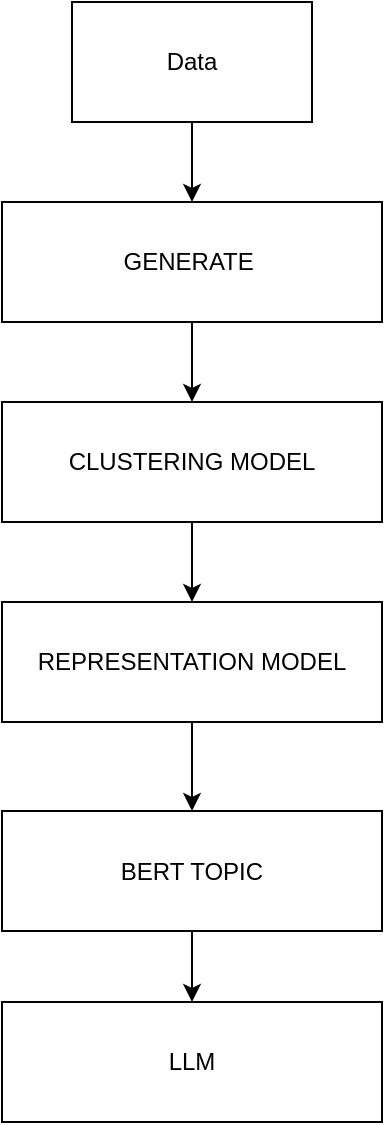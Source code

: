 <mxfile version="27.1.4">
  <diagram name="Page-1" id="xR3ECMjT_v_V7rz9qy7K">
    <mxGraphModel dx="946" dy="652" grid="1" gridSize="10" guides="1" tooltips="1" connect="1" arrows="1" fold="1" page="1" pageScale="1" pageWidth="827" pageHeight="1169" math="0" shadow="0">
      <root>
        <mxCell id="0" />
        <mxCell id="1" parent="0" />
        <mxCell id="vQSaiQfxS73kR9lanArh-3" value="" style="edgeStyle=orthogonalEdgeStyle;rounded=0;orthogonalLoop=1;jettySize=auto;html=1;" edge="1" parent="1" source="vQSaiQfxS73kR9lanArh-1" target="vQSaiQfxS73kR9lanArh-2">
          <mxGeometry relative="1" as="geometry" />
        </mxCell>
        <mxCell id="vQSaiQfxS73kR9lanArh-1" value="Data" style="rounded=0;whiteSpace=wrap;html=1;" vertex="1" parent="1">
          <mxGeometry x="330" y="180" width="120" height="60" as="geometry" />
        </mxCell>
        <mxCell id="vQSaiQfxS73kR9lanArh-5" value="" style="edgeStyle=orthogonalEdgeStyle;rounded=0;orthogonalLoop=1;jettySize=auto;html=1;" edge="1" parent="1" source="vQSaiQfxS73kR9lanArh-2" target="vQSaiQfxS73kR9lanArh-4">
          <mxGeometry relative="1" as="geometry" />
        </mxCell>
        <mxCell id="vQSaiQfxS73kR9lanArh-2" value="GENERATE&amp;nbsp;" style="rounded=0;whiteSpace=wrap;html=1;" vertex="1" parent="1">
          <mxGeometry x="295" y="280" width="190" height="60" as="geometry" />
        </mxCell>
        <mxCell id="vQSaiQfxS73kR9lanArh-7" value="" style="edgeStyle=orthogonalEdgeStyle;rounded=0;orthogonalLoop=1;jettySize=auto;html=1;" edge="1" parent="1" source="vQSaiQfxS73kR9lanArh-4" target="vQSaiQfxS73kR9lanArh-6">
          <mxGeometry relative="1" as="geometry" />
        </mxCell>
        <mxCell id="vQSaiQfxS73kR9lanArh-4" value="CLUSTERING MODEL" style="rounded=0;whiteSpace=wrap;html=1;" vertex="1" parent="1">
          <mxGeometry x="295" y="380" width="190" height="60" as="geometry" />
        </mxCell>
        <mxCell id="vQSaiQfxS73kR9lanArh-9" value="" style="edgeStyle=orthogonalEdgeStyle;rounded=0;orthogonalLoop=1;jettySize=auto;html=1;" edge="1" parent="1" source="vQSaiQfxS73kR9lanArh-6" target="vQSaiQfxS73kR9lanArh-8">
          <mxGeometry relative="1" as="geometry" />
        </mxCell>
        <mxCell id="vQSaiQfxS73kR9lanArh-6" value="REPRESENTATION MODEL" style="rounded=0;whiteSpace=wrap;html=1;" vertex="1" parent="1">
          <mxGeometry x="295" y="480" width="190" height="60" as="geometry" />
        </mxCell>
        <mxCell id="vQSaiQfxS73kR9lanArh-11" value="" style="edgeStyle=orthogonalEdgeStyle;rounded=0;orthogonalLoop=1;jettySize=auto;html=1;" edge="1" parent="1" source="vQSaiQfxS73kR9lanArh-8" target="vQSaiQfxS73kR9lanArh-10">
          <mxGeometry relative="1" as="geometry" />
        </mxCell>
        <mxCell id="vQSaiQfxS73kR9lanArh-8" value="BERT TOPIC" style="rounded=0;whiteSpace=wrap;html=1;" vertex="1" parent="1">
          <mxGeometry x="295" y="584.5" width="190" height="60" as="geometry" />
        </mxCell>
        <mxCell id="vQSaiQfxS73kR9lanArh-10" value="LLM" style="rounded=0;whiteSpace=wrap;html=1;" vertex="1" parent="1">
          <mxGeometry x="295" y="680" width="190" height="60" as="geometry" />
        </mxCell>
      </root>
    </mxGraphModel>
  </diagram>
</mxfile>
